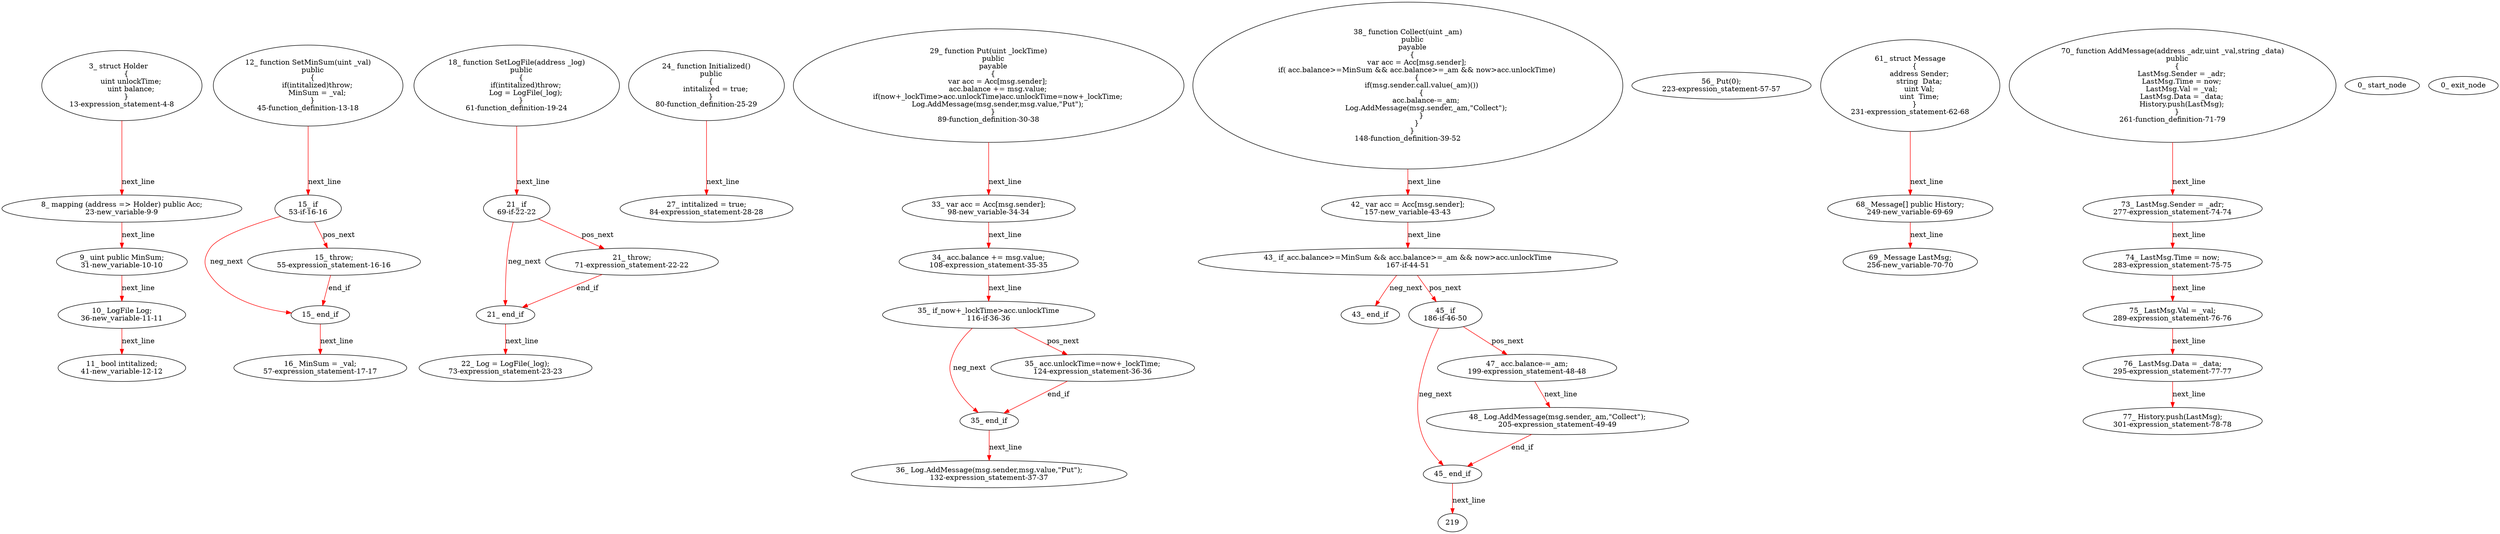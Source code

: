 digraph  {
13 [label="3_ struct Holder   \n    {\n        uint unlockTime;\n        uint balance;\n    }\n13-expression_statement-4-8", method="Holder()", type_label=expression_statement];
23 [label="8_ mapping (address => Holder) public Acc;\n23-new_variable-9-9", method="", type_label=new_variable];
31 [label="9_ uint public MinSum;\n31-new_variable-10-10", method="", type_label=new_variable];
36 [label="10_ LogFile Log;\n36-new_variable-11-11", method="", type_label=new_variable];
41 [label="11_ bool intitalized;\n41-new_variable-12-12", method="", type_label=new_variable];
45 [label="12_ function SetMinSum(uint _val)\n    public\n    {\n        if(intitalized)throw;\n        MinSum = _val;\n    }\n45-function_definition-13-18", method="SetMinSum(uint _val)", type_label=function_definition];
53 [label="15_ if\n53-if-16-16", method="SetMinSum(uint _val)", type_label=if];
356 [label="15_ end_if", method="SetMinSum(uint _val)", type_label=end_if];
55 [label="15_ throw;\n55-expression_statement-16-16", method="SetMinSum(uint _val)", type_label=expression_statement];
57 [label="16_ MinSum = _val;\n57-expression_statement-17-17", method="SetMinSum(uint _val)", type_label=expression_statement];
61 [label="18_ function SetLogFile(address _log)\n    public\n    {\n        if(intitalized)throw;\n        Log = LogFile(_log);\n    }\n61-function_definition-19-24", method="SetLogFile(address _log)", type_label=function_definition];
69 [label="21_ if\n69-if-22-22", method="SetLogFile(address _log)", type_label=if];
372 [label="21_ end_if", method="SetLogFile(address _log)", type_label=end_if];
71 [label="21_ throw;\n71-expression_statement-22-22", method="SetLogFile(address _log)", type_label=expression_statement];
73 [label="22_ Log = LogFile(_log);\n73-expression_statement-23-23", method="SetLogFile(address _log)", type_label=expression_statement];
80 [label="24_ function Initialized()\n    public\n    {\n        intitalized = true;\n    }\n80-function_definition-25-29", method="Initialized()", type_label=function_definition];
84 [label="27_ intitalized = true;\n84-expression_statement-28-28", method="Initialized()", type_label=expression_statement];
89 [label="29_ function Put(uint _lockTime)\n    public\n    payable\n    {\n        var acc = Acc[msg.sender];\n        acc.balance += msg.value;\n        if(now+_lockTime>acc.unlockTime)acc.unlockTime=now+_lockTime;\n        Log.AddMessage(msg.sender,msg.value,\"Put\");\n    }\n89-function_definition-30-38", method="Put(uint _lockTime)", type_label=function_definition];
98 [label="33_ var acc = Acc[msg.sender];\n98-new_variable-34-34", method="Put(uint _lockTime)", type_label=new_variable];
108 [label="34_ acc.balance += msg.value;\n108-expression_statement-35-35", method="Put(uint _lockTime)", type_label=expression_statement];
116 [label="35_ if_now+_lockTime>acc.unlockTime\n116-if-36-36", method="Put(uint _lockTime)", type_label=if];
419 [label="35_ end_if", method="Put(uint _lockTime)", type_label=end_if];
124 [label="35_ acc.unlockTime=now+_lockTime;\n124-expression_statement-36-36", method="Put(uint _lockTime)", type_label=expression_statement];
132 [label="36_ Log.AddMessage(msg.sender,msg.value,\"Put\");\n132-expression_statement-37-37", method="Put(uint _lockTime)", type_label=expression_statement];
148 [label="38_ function Collect(uint _am)\n    public\n    payable\n    {\n        var acc = Acc[msg.sender];\n        if( acc.balance>=MinSum && acc.balance>=_am && now>acc.unlockTime)\n        {\n            if(msg.sender.call.value(_am)())\n            {\n                acc.balance-=_am;\n                Log.AddMessage(msg.sender,_am,\"Collect\");\n            }\n        }\n    }\n148-function_definition-39-52", method="Collect(uint _am)", type_label=function_definition];
157 [label="42_ var acc = Acc[msg.sender];\n157-new_variable-43-43", method="Collect(uint _am)", type_label=new_variable];
167 [label="43_ if_acc.balance>=MinSum && acc.balance>=_am && now>acc.unlockTime\n167-if-44-51", method="Collect(uint _am)", type_label=if];
470 [label="43_ end_if", method="Collect(uint _am)", type_label=end_if];
186 [label="45_ if\n186-if-46-50", method="Collect(uint _am)", type_label=if];
489 [label="45_ end_if", method="Collect(uint _am)", type_label=end_if];
199 [label="47_ acc.balance-=_am;\n199-expression_statement-48-48", method="Collect(uint _am)", type_label=expression_statement];
205 [label="48_ Log.AddMessage(msg.sender,_am,\"Collect\");\n205-expression_statement-49-49", method="Collect(uint _am)", type_label=expression_statement];
223 [label="56_ Put(0);\n223-expression_statement-57-57", method="", type_label=expression_statement];
231 [label="61_ struct Message\n    {\n        address Sender;\n        string  Data;\n        uint Val;\n        uint  Time;\n    }\n231-expression_statement-62-68", method="Message()", type_label=expression_statement];
249 [label="68_ Message[] public History;\n249-new_variable-69-69", method="", type_label=new_variable];
256 [label="69_ Message LastMsg;\n256-new_variable-70-70", method="", type_label=new_variable];
261 [label="70_ function AddMessage(address _adr,uint _val,string _data)\n    public\n    {\n        LastMsg.Sender = _adr;\n        LastMsg.Time = now;\n        LastMsg.Val = _val;\n        LastMsg.Data = _data;\n        History.push(LastMsg);\n    }\n261-function_definition-71-79", method="AddMessage(address _adr,uint _val,string _data)", type_label=function_definition];
277 [label="73_ LastMsg.Sender = _adr;\n277-expression_statement-74-74", method="AddMessage(address _adr,uint _val,string _data)", type_label=expression_statement];
283 [label="74_ LastMsg.Time = now;\n283-expression_statement-75-75", method="AddMessage(address _adr,uint _val,string _data)", type_label=expression_statement];
289 [label="75_ LastMsg.Val = _val;\n289-expression_statement-76-76", method="AddMessage(address _adr,uint _val,string _data)", type_label=expression_statement];
295 [label="76_ LastMsg.Data = _data;\n295-expression_statement-77-77", method="AddMessage(address _adr,uint _val,string _data)", type_label=expression_statement];
301 [label="77_ History.push(LastMsg);\n301-expression_statement-78-78", method="AddMessage(address _adr,uint _val,string _data)", type_label=expression_statement];
1 [label="0_ start_node", method="", type_label=start];
2 [label="0_ exit_node", method="", type_label=exit];
219;
13 -> 23  [color=red, controlflow_type=next_line, edge_type=CFG_edge, key=0, label=next_line];
23 -> 31  [color=red, controlflow_type=next_line, edge_type=CFG_edge, key=0, label=next_line];
31 -> 36  [color=red, controlflow_type=next_line, edge_type=CFG_edge, key=0, label=next_line];
36 -> 41  [color=red, controlflow_type=next_line, edge_type=CFG_edge, key=0, label=next_line];
45 -> 53  [color=red, controlflow_type=next_line, edge_type=CFG_edge, key=0, label=next_line];
53 -> 55  [color=red, controlflow_type=pos_next, edge_type=CFG_edge, key=0, label=pos_next];
53 -> 356  [color=red, controlflow_type=neg_next, edge_type=CFG_edge, key=0, label=neg_next];
356 -> 57  [color=red, controlflow_type=next_line, edge_type=CFG_edge, key=0, label=next_line];
55 -> 356  [color=red, controlflow_type=end_if, edge_type=CFG_edge, key=0, label=end_if];
61 -> 69  [color=red, controlflow_type=next_line, edge_type=CFG_edge, key=0, label=next_line];
69 -> 71  [color=red, controlflow_type=pos_next, edge_type=CFG_edge, key=0, label=pos_next];
69 -> 372  [color=red, controlflow_type=neg_next, edge_type=CFG_edge, key=0, label=neg_next];
372 -> 73  [color=red, controlflow_type=next_line, edge_type=CFG_edge, key=0, label=next_line];
71 -> 372  [color=red, controlflow_type=end_if, edge_type=CFG_edge, key=0, label=end_if];
80 -> 84  [color=red, controlflow_type=next_line, edge_type=CFG_edge, key=0, label=next_line];
89 -> 98  [color=red, controlflow_type=next_line, edge_type=CFG_edge, key=0, label=next_line];
98 -> 108  [color=red, controlflow_type=next_line, edge_type=CFG_edge, key=0, label=next_line];
108 -> 116  [color=red, controlflow_type=next_line, edge_type=CFG_edge, key=0, label=next_line];
116 -> 124  [color=red, controlflow_type=pos_next, edge_type=CFG_edge, key=0, label=pos_next];
116 -> 419  [color=red, controlflow_type=neg_next, edge_type=CFG_edge, key=0, label=neg_next];
419 -> 132  [color=red, controlflow_type=next_line, edge_type=CFG_edge, key=0, label=next_line];
124 -> 419  [color=red, controlflow_type=end_if, edge_type=CFG_edge, key=0, label=end_if];
148 -> 157  [color=red, controlflow_type=next_line, edge_type=CFG_edge, key=0, label=next_line];
157 -> 167  [color=red, controlflow_type=next_line, edge_type=CFG_edge, key=0, label=next_line];
167 -> 186  [color=red, controlflow_type=pos_next, edge_type=CFG_edge, key=0, label=pos_next];
167 -> 470  [color=red, controlflow_type=neg_next, edge_type=CFG_edge, key=0, label=neg_next];
186 -> 199  [color=red, controlflow_type=pos_next, edge_type=CFG_edge, key=0, label=pos_next];
186 -> 489  [color=red, controlflow_type=neg_next, edge_type=CFG_edge, key=0, label=neg_next];
489 -> 219  [color=red, controlflow_type=next_line, edge_type=CFG_edge, key=0, label=next_line];
199 -> 205  [color=red, controlflow_type=next_line, edge_type=CFG_edge, key=0, label=next_line];
205 -> 489  [color=red, controlflow_type=end_if, edge_type=CFG_edge, key=0, label=end_if];
231 -> 249  [color=red, controlflow_type=next_line, edge_type=CFG_edge, key=0, label=next_line];
249 -> 256  [color=red, controlflow_type=next_line, edge_type=CFG_edge, key=0, label=next_line];
261 -> 277  [color=red, controlflow_type=next_line, edge_type=CFG_edge, key=0, label=next_line];
277 -> 283  [color=red, controlflow_type=next_line, edge_type=CFG_edge, key=0, label=next_line];
283 -> 289  [color=red, controlflow_type=next_line, edge_type=CFG_edge, key=0, label=next_line];
289 -> 295  [color=red, controlflow_type=next_line, edge_type=CFG_edge, key=0, label=next_line];
295 -> 301  [color=red, controlflow_type=next_line, edge_type=CFG_edge, key=0, label=next_line];
}
